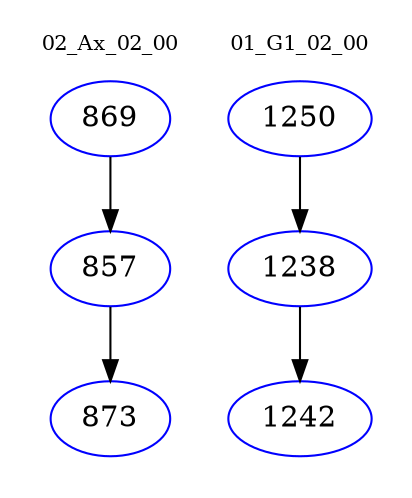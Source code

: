 digraph{
subgraph cluster_0 {
color = white
label = "02_Ax_02_00";
fontsize=10;
T0_869 [label="869", color="blue"]
T0_869 -> T0_857 [color="black"]
T0_857 [label="857", color="blue"]
T0_857 -> T0_873 [color="black"]
T0_873 [label="873", color="blue"]
}
subgraph cluster_1 {
color = white
label = "01_G1_02_00";
fontsize=10;
T1_1250 [label="1250", color="blue"]
T1_1250 -> T1_1238 [color="black"]
T1_1238 [label="1238", color="blue"]
T1_1238 -> T1_1242 [color="black"]
T1_1242 [label="1242", color="blue"]
}
}

